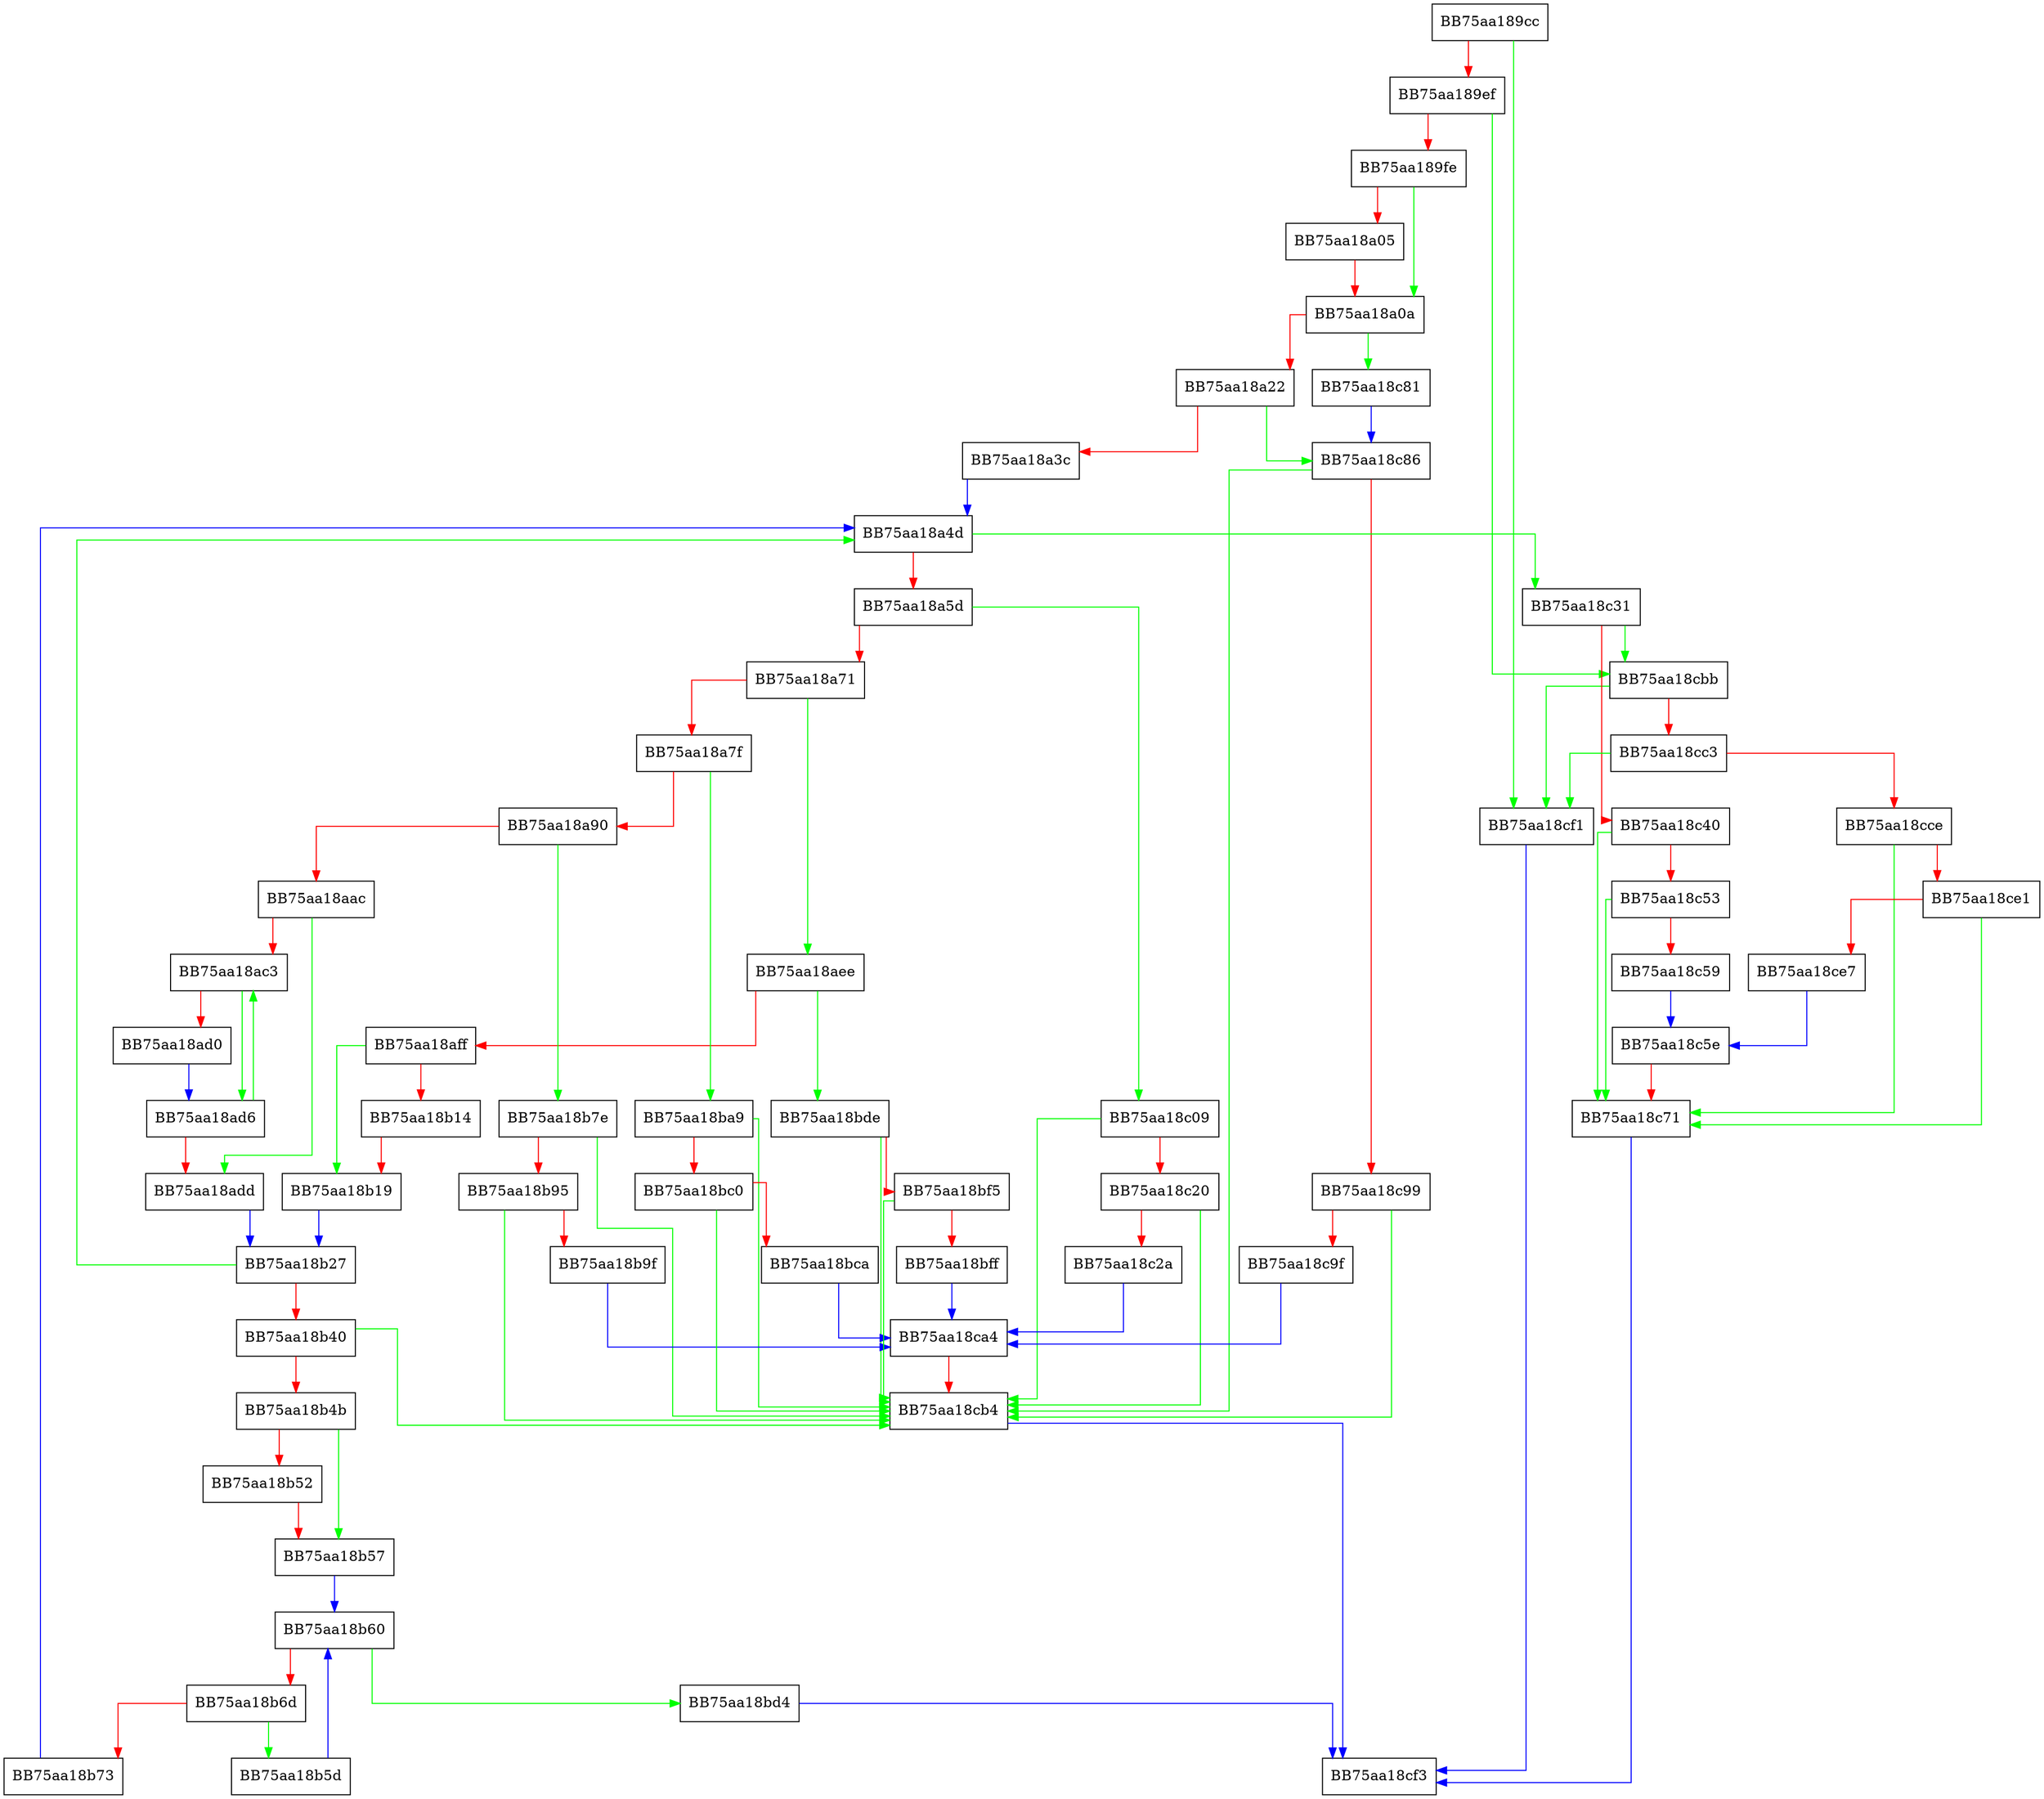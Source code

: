 digraph BuildTrie_worker {
  node [shape="box"];
  graph [splines=ortho];
  BB75aa189cc -> BB75aa18cf1 [color="green"];
  BB75aa189cc -> BB75aa189ef [color="red"];
  BB75aa189ef -> BB75aa18cbb [color="green"];
  BB75aa189ef -> BB75aa189fe [color="red"];
  BB75aa189fe -> BB75aa18a0a [color="green"];
  BB75aa189fe -> BB75aa18a05 [color="red"];
  BB75aa18a05 -> BB75aa18a0a [color="red"];
  BB75aa18a0a -> BB75aa18c81 [color="green"];
  BB75aa18a0a -> BB75aa18a22 [color="red"];
  BB75aa18a22 -> BB75aa18c86 [color="green"];
  BB75aa18a22 -> BB75aa18a3c [color="red"];
  BB75aa18a3c -> BB75aa18a4d [color="blue"];
  BB75aa18a4d -> BB75aa18c31 [color="green"];
  BB75aa18a4d -> BB75aa18a5d [color="red"];
  BB75aa18a5d -> BB75aa18c09 [color="green"];
  BB75aa18a5d -> BB75aa18a71 [color="red"];
  BB75aa18a71 -> BB75aa18aee [color="green"];
  BB75aa18a71 -> BB75aa18a7f [color="red"];
  BB75aa18a7f -> BB75aa18ba9 [color="green"];
  BB75aa18a7f -> BB75aa18a90 [color="red"];
  BB75aa18a90 -> BB75aa18b7e [color="green"];
  BB75aa18a90 -> BB75aa18aac [color="red"];
  BB75aa18aac -> BB75aa18add [color="green"];
  BB75aa18aac -> BB75aa18ac3 [color="red"];
  BB75aa18ac3 -> BB75aa18ad6 [color="green"];
  BB75aa18ac3 -> BB75aa18ad0 [color="red"];
  BB75aa18ad0 -> BB75aa18ad6 [color="blue"];
  BB75aa18ad6 -> BB75aa18ac3 [color="green"];
  BB75aa18ad6 -> BB75aa18add [color="red"];
  BB75aa18add -> BB75aa18b27 [color="blue"];
  BB75aa18aee -> BB75aa18bde [color="green"];
  BB75aa18aee -> BB75aa18aff [color="red"];
  BB75aa18aff -> BB75aa18b19 [color="green"];
  BB75aa18aff -> BB75aa18b14 [color="red"];
  BB75aa18b14 -> BB75aa18b19 [color="red"];
  BB75aa18b19 -> BB75aa18b27 [color="blue"];
  BB75aa18b27 -> BB75aa18a4d [color="green"];
  BB75aa18b27 -> BB75aa18b40 [color="red"];
  BB75aa18b40 -> BB75aa18cb4 [color="green"];
  BB75aa18b40 -> BB75aa18b4b [color="red"];
  BB75aa18b4b -> BB75aa18b57 [color="green"];
  BB75aa18b4b -> BB75aa18b52 [color="red"];
  BB75aa18b52 -> BB75aa18b57 [color="red"];
  BB75aa18b57 -> BB75aa18b60 [color="blue"];
  BB75aa18b5d -> BB75aa18b60 [color="blue"];
  BB75aa18b60 -> BB75aa18bd4 [color="green"];
  BB75aa18b60 -> BB75aa18b6d [color="red"];
  BB75aa18b6d -> BB75aa18b5d [color="green"];
  BB75aa18b6d -> BB75aa18b73 [color="red"];
  BB75aa18b73 -> BB75aa18a4d [color="blue"];
  BB75aa18b7e -> BB75aa18cb4 [color="green"];
  BB75aa18b7e -> BB75aa18b95 [color="red"];
  BB75aa18b95 -> BB75aa18cb4 [color="green"];
  BB75aa18b95 -> BB75aa18b9f [color="red"];
  BB75aa18b9f -> BB75aa18ca4 [color="blue"];
  BB75aa18ba9 -> BB75aa18cb4 [color="green"];
  BB75aa18ba9 -> BB75aa18bc0 [color="red"];
  BB75aa18bc0 -> BB75aa18cb4 [color="green"];
  BB75aa18bc0 -> BB75aa18bca [color="red"];
  BB75aa18bca -> BB75aa18ca4 [color="blue"];
  BB75aa18bd4 -> BB75aa18cf3 [color="blue"];
  BB75aa18bde -> BB75aa18cb4 [color="green"];
  BB75aa18bde -> BB75aa18bf5 [color="red"];
  BB75aa18bf5 -> BB75aa18cb4 [color="green"];
  BB75aa18bf5 -> BB75aa18bff [color="red"];
  BB75aa18bff -> BB75aa18ca4 [color="blue"];
  BB75aa18c09 -> BB75aa18cb4 [color="green"];
  BB75aa18c09 -> BB75aa18c20 [color="red"];
  BB75aa18c20 -> BB75aa18cb4 [color="green"];
  BB75aa18c20 -> BB75aa18c2a [color="red"];
  BB75aa18c2a -> BB75aa18ca4 [color="blue"];
  BB75aa18c31 -> BB75aa18cbb [color="green"];
  BB75aa18c31 -> BB75aa18c40 [color="red"];
  BB75aa18c40 -> BB75aa18c71 [color="green"];
  BB75aa18c40 -> BB75aa18c53 [color="red"];
  BB75aa18c53 -> BB75aa18c71 [color="green"];
  BB75aa18c53 -> BB75aa18c59 [color="red"];
  BB75aa18c59 -> BB75aa18c5e [color="blue"];
  BB75aa18c5e -> BB75aa18c71 [color="red"];
  BB75aa18c71 -> BB75aa18cf3 [color="blue"];
  BB75aa18c81 -> BB75aa18c86 [color="blue"];
  BB75aa18c86 -> BB75aa18cb4 [color="green"];
  BB75aa18c86 -> BB75aa18c99 [color="red"];
  BB75aa18c99 -> BB75aa18cb4 [color="green"];
  BB75aa18c99 -> BB75aa18c9f [color="red"];
  BB75aa18c9f -> BB75aa18ca4 [color="blue"];
  BB75aa18ca4 -> BB75aa18cb4 [color="red"];
  BB75aa18cb4 -> BB75aa18cf3 [color="blue"];
  BB75aa18cbb -> BB75aa18cf1 [color="green"];
  BB75aa18cbb -> BB75aa18cc3 [color="red"];
  BB75aa18cc3 -> BB75aa18cf1 [color="green"];
  BB75aa18cc3 -> BB75aa18cce [color="red"];
  BB75aa18cce -> BB75aa18c71 [color="green"];
  BB75aa18cce -> BB75aa18ce1 [color="red"];
  BB75aa18ce1 -> BB75aa18c71 [color="green"];
  BB75aa18ce1 -> BB75aa18ce7 [color="red"];
  BB75aa18ce7 -> BB75aa18c5e [color="blue"];
  BB75aa18cf1 -> BB75aa18cf3 [color="blue"];
}